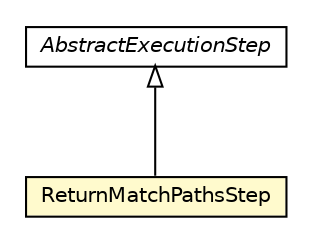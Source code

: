 #!/usr/local/bin/dot
#
# Class diagram 
# Generated by UMLGraph version R5_6-24-gf6e263 (http://www.umlgraph.org/)
#

digraph G {
	edge [fontname="Helvetica",fontsize=10,labelfontname="Helvetica",labelfontsize=10];
	node [fontname="Helvetica",fontsize=10,shape=plaintext];
	nodesep=0.25;
	ranksep=0.5;
	// com.orientechnologies.orient.core.sql.executor.AbstractExecutionStep
	c7824570 [label=<<table title="com.orientechnologies.orient.core.sql.executor.AbstractExecutionStep" border="0" cellborder="1" cellspacing="0" cellpadding="2" port="p" href="./AbstractExecutionStep.html">
		<tr><td><table border="0" cellspacing="0" cellpadding="1">
<tr><td align="center" balign="center"><font face="Helvetica-Oblique"> AbstractExecutionStep </font></td></tr>
		</table></td></tr>
		</table>>, URL="./AbstractExecutionStep.html", fontname="Helvetica", fontcolor="black", fontsize=10.0];
	// com.orientechnologies.orient.core.sql.executor.ReturnMatchPathsStep
	c7824596 [label=<<table title="com.orientechnologies.orient.core.sql.executor.ReturnMatchPathsStep" border="0" cellborder="1" cellspacing="0" cellpadding="2" port="p" bgcolor="lemonChiffon" href="./ReturnMatchPathsStep.html">
		<tr><td><table border="0" cellspacing="0" cellpadding="1">
<tr><td align="center" balign="center"> ReturnMatchPathsStep </td></tr>
		</table></td></tr>
		</table>>, URL="./ReturnMatchPathsStep.html", fontname="Helvetica", fontcolor="black", fontsize=10.0];
	//com.orientechnologies.orient.core.sql.executor.ReturnMatchPathsStep extends com.orientechnologies.orient.core.sql.executor.AbstractExecutionStep
	c7824570:p -> c7824596:p [dir=back,arrowtail=empty];
}

